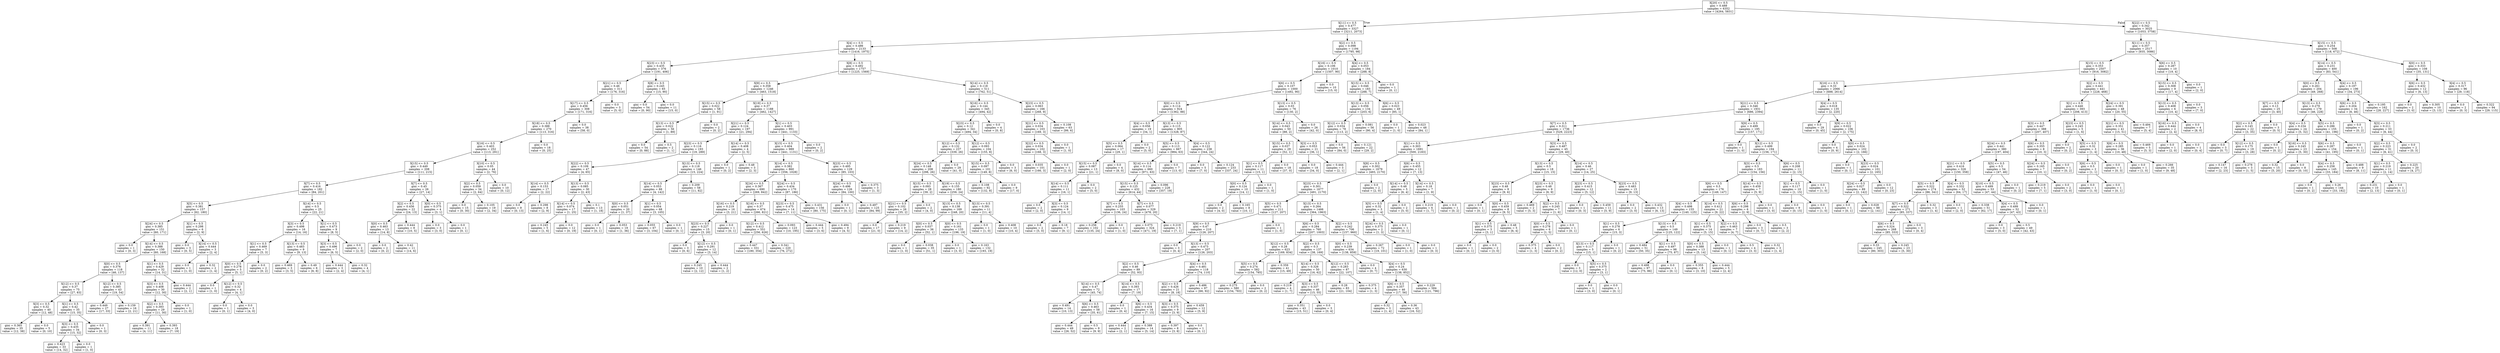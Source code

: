 digraph Tree {
node [shape=box] ;
0 [label="X[20] <= 0.5\ngini = 0.488\nsamples = 6352\nvalue = [4264, 5831]"] ;
1 [label="X[11] <= 0.5\ngini = 0.477\nsamples = 3327\nvalue = [3211, 2073]"] ;
0 -> 1 [labeldistance=2.5, labelangle=45, headlabel="True"] ;
2 [label="X[4] <= 0.5\ngini = 0.486\nsamples = 2133\nvalue = [1416, 1975]"] ;
1 -> 2 ;
3 [label="X[23] <= 0.5\ngini = 0.435\nsamples = 376\nvalue = [191, 406]"] ;
2 -> 3 ;
4 [label="X[21] <= 0.5\ngini = 0.46\nsamples = 311\nvalue = [176, 316]"] ;
3 -> 4 ;
5 [label="X[17] <= 0.5\ngini = 0.456\nsamples = 308\nvalue = [171, 316]"] ;
4 -> 5 ;
6 [label="X[18] <= 0.5\ngini = 0.388\nsamples = 270\nvalue = [113, 316]"] ;
5 -> 6 ;
7 [label="X[16] <= 0.5\ngini = 0.403\nsamples = 252\nvalue = [113, 291]"] ;
6 -> 7 ;
8 [label="X[15] <= 0.5\ngini = 0.449\nsamples = 208\nvalue = [111, 215]"] ;
7 -> 8 ;
9 [label="X[7] <= 0.5\ngini = 0.416\nsamples = 182\nvalue = [84, 201]"] ;
8 -> 9 ;
10 [label="X[5] <= 0.5\ngini = 0.381\nsamples = 157\nvalue = [62, 180]"] ;
9 -> 10 ;
11 [label="X[24] <= 0.5\ngini = 0.385\nsamples = 151\nvalue = [60, 171]"] ;
10 -> 11 ;
12 [label="gini = 0.0\nsamples = 1\nvalue = [0, 3]"] ;
11 -> 12 ;
13 [label="X[14] <= 0.5\ngini = 0.388\nsamples = 150\nvalue = [60, 168]"] ;
11 -> 13 ;
14 [label="X[0] <= 0.5\ngini = 0.376\nsamples = 118\nvalue = [46, 137]"] ;
13 -> 14 ;
15 [label="X[12] <= 0.5\ngini = 0.37\nsamples = 75\nvalue = [27, 83]"] ;
14 -> 15 ;
16 [label="X[3] <= 0.5\ngini = 0.32\nsamples = 40\nvalue = [12, 48]"] ;
15 -> 16 ;
17 [label="gini = 0.365\nsamples = 35\nvalue = [12, 38]"] ;
16 -> 17 ;
18 [label="gini = 0.0\nsamples = 5\nvalue = [0, 10]"] ;
16 -> 18 ;
19 [label="X[1] <= 0.5\ngini = 0.42\nsamples = 35\nvalue = [15, 35]"] ;
15 -> 19 ;
20 [label="X[3] <= 0.5\ngini = 0.435\nsamples = 34\nvalue = [15, 32]"] ;
19 -> 20 ;
21 [label="gini = 0.423\nsamples = 33\nvalue = [14, 32]"] ;
20 -> 21 ;
22 [label="gini = 0.0\nsamples = 1\nvalue = [1, 0]"] ;
20 -> 22 ;
23 [label="gini = 0.0\nsamples = 1\nvalue = [0, 3]"] ;
19 -> 23 ;
24 [label="X[12] <= 0.5\ngini = 0.385\nsamples = 43\nvalue = [19, 54]"] ;
14 -> 24 ;
25 [label="gini = 0.449\nsamples = 27\nvalue = [17, 33]"] ;
24 -> 25 ;
26 [label="gini = 0.159\nsamples = 16\nvalue = [2, 21]"] ;
24 -> 26 ;
27 [label="X[1] <= 0.5\ngini = 0.429\nsamples = 32\nvalue = [14, 31]"] ;
13 -> 27 ;
28 [label="X[3] <= 0.5\ngini = 0.408\nsamples = 30\nvalue = [12, 30]"] ;
27 -> 28 ;
29 [label="X[2] <= 0.5\ngini = 0.393\nsamples = 29\nvalue = [11, 30]"] ;
28 -> 29 ;
30 [label="gini = 0.391\nsamples = 11\nvalue = [4, 11]"] ;
29 -> 30 ;
31 [label="gini = 0.393\nsamples = 18\nvalue = [7, 19]"] ;
29 -> 31 ;
32 [label="gini = 0.0\nsamples = 1\nvalue = [1, 0]"] ;
28 -> 32 ;
33 [label="gini = 0.444\nsamples = 2\nvalue = [2, 1]"] ;
27 -> 33 ;
34 [label="X[1] <= 0.5\ngini = 0.298\nsamples = 6\nvalue = [2, 9]"] ;
10 -> 34 ;
35 [label="gini = 0.0\nsamples = 3\nvalue = [0, 5]"] ;
34 -> 35 ;
36 [label="X[14] <= 0.5\ngini = 0.444\nsamples = 3\nvalue = [2, 4]"] ;
34 -> 36 ;
37 [label="gini = 0.0\nsamples = 1\nvalue = [1, 0]"] ;
36 -> 37 ;
38 [label="gini = 0.32\nsamples = 2\nvalue = [1, 4]"] ;
36 -> 38 ;
39 [label="X[14] <= 0.5\ngini = 0.5\nsamples = 25\nvalue = [22, 21]"] ;
9 -> 39 ;
40 [label="X[3] <= 0.5\ngini = 0.498\nsamples = 16\nvalue = [14, 16]"] ;
39 -> 40 ;
41 [label="X[1] <= 0.5\ngini = 0.469\nsamples = 7\nvalue = [5, 3]"] ;
40 -> 41 ;
42 [label="X[0] <= 0.5\ngini = 0.278\nsamples = 5\nvalue = [5, 1]"] ;
41 -> 42 ;
43 [label="gini = 0.0\nsamples = 1\nvalue = [1, 0]"] ;
42 -> 43 ;
44 [label="X[12] <= 0.5\ngini = 0.32\nsamples = 4\nvalue = [4, 1]"] ;
42 -> 44 ;
45 [label="gini = 0.0\nsamples = 1\nvalue = [0, 1]"] ;
44 -> 45 ;
46 [label="gini = 0.0\nsamples = 3\nvalue = [4, 0]"] ;
44 -> 46 ;
47 [label="gini = 0.0\nsamples = 2\nvalue = [0, 2]"] ;
41 -> 47 ;
48 [label="X[13] <= 0.5\ngini = 0.483\nsamples = 9\nvalue = [9, 13]"] ;
40 -> 48 ;
49 [label="gini = 0.469\nsamples = 3\nvalue = [3, 5]"] ;
48 -> 49 ;
50 [label="gini = 0.49\nsamples = 6\nvalue = [6, 8]"] ;
48 -> 50 ;
51 [label="X[1] <= 0.5\ngini = 0.473\nsamples = 9\nvalue = [8, 5]"] ;
39 -> 51 ;
52 [label="X[3] <= 0.5\ngini = 0.496\nsamples = 7\nvalue = [6, 5]"] ;
51 -> 52 ;
53 [label="gini = 0.444\nsamples = 3\nvalue = [2, 4]"] ;
52 -> 53 ;
54 [label="gini = 0.32\nsamples = 4\nvalue = [4, 1]"] ;
52 -> 54 ;
55 [label="gini = 0.0\nsamples = 2\nvalue = [2, 0]"] ;
51 -> 55 ;
56 [label="X[7] <= 0.5\ngini = 0.45\nsamples = 26\nvalue = [27, 14]"] ;
8 -> 56 ;
57 [label="X[2] <= 0.5\ngini = 0.456\nsamples = 22\nvalue = [24, 13]"] ;
56 -> 57 ;
58 [label="X[0] <= 0.5\ngini = 0.463\nsamples = 13\nvalue = [14, 8]"] ;
57 -> 58 ;
59 [label="gini = 0.0\nsamples = 2\nvalue = [0, 2]"] ;
58 -> 59 ;
60 [label="gini = 0.42\nsamples = 11\nvalue = [14, 6]"] ;
58 -> 60 ;
61 [label="gini = 0.444\nsamples = 9\nvalue = [10, 5]"] ;
57 -> 61 ;
62 [label="X[0] <= 0.5\ngini = 0.375\nsamples = 4\nvalue = [3, 1]"] ;
56 -> 62 ;
63 [label="gini = 0.0\nsamples = 3\nvalue = [3, 0]"] ;
62 -> 63 ;
64 [label="gini = 0.0\nsamples = 1\nvalue = [0, 1]"] ;
62 -> 64 ;
65 [label="X[10] <= 0.5\ngini = 0.05\nsamples = 44\nvalue = [2, 76]"] ;
7 -> 65 ;
66 [label="X[2] <= 0.5\ngini = 0.059\nsamples = 34\nvalue = [2, 64]"] ;
65 -> 66 ;
67 [label="gini = 0.0\nsamples = 15\nvalue = [0, 30]"] ;
66 -> 67 ;
68 [label="gini = 0.105\nsamples = 19\nvalue = [2, 34]"] ;
66 -> 68 ;
69 [label="gini = 0.0\nsamples = 10\nvalue = [0, 12]"] ;
65 -> 69 ;
70 [label="gini = 0.0\nsamples = 18\nvalue = [0, 25]"] ;
6 -> 70 ;
71 [label="gini = 0.0\nsamples = 38\nvalue = [58, 0]"] ;
5 -> 71 ;
72 [label="gini = 0.0\nsamples = 3\nvalue = [5, 0]"] ;
4 -> 72 ;
73 [label="X[8] <= 0.5\ngini = 0.245\nsamples = 65\nvalue = [15, 90]"] ;
3 -> 73 ;
74 [label="gini = 0.0\nsamples = 54\nvalue = [0, 90]"] ;
73 -> 74 ;
75 [label="gini = 0.0\nsamples = 11\nvalue = [15, 0]"] ;
73 -> 75 ;
76 [label="X[8] <= 0.5\ngini = 0.492\nsamples = 1757\nvalue = [1225, 1569]"] ;
2 -> 76 ;
77 [label="X[9] <= 0.5\ngini = 0.358\nsamples = 1246\nvalue = [463, 1518]"] ;
76 -> 77 ;
78 [label="X[15] <= 0.5\ngini = 0.022\nsamples = 58\nvalue = [1, 91]"] ;
77 -> 78 ;
79 [label="X[13] <= 0.5\ngini = 0.022\nsamples = 56\nvalue = [1, 89]"] ;
78 -> 79 ;
80 [label="gini = 0.0\nsamples = 54\nvalue = [0, 88]"] ;
79 -> 80 ;
81 [label="gini = 0.5\nsamples = 2\nvalue = [1, 1]"] ;
79 -> 81 ;
82 [label="gini = 0.0\nsamples = 2\nvalue = [0, 2]"] ;
78 -> 82 ;
83 [label="X[19] <= 0.5\ngini = 0.37\nsamples = 1188\nvalue = [462, 1427]"] ;
77 -> 83 ;
84 [label="X[21] <= 0.5\ngini = 0.124\nsamples = 197\nvalue = [21, 294]"] ;
83 -> 84 ;
85 [label="X[23] <= 0.5\ngini = 0.116\nsamples = 193\nvalue = [19, 289]"] ;
84 -> 85 ;
86 [label="X[22] <= 0.5\ngini = 0.109\nsamples = 47\nvalue = [4, 65]"] ;
85 -> 86 ;
87 [label="X[14] <= 0.5\ngini = 0.153\nsamples = 17\nvalue = [2, 22]"] ;
86 -> 87 ;
88 [label="gini = 0.0\nsamples = 9\nvalue = [0, 13]"] ;
87 -> 88 ;
89 [label="gini = 0.298\nsamples = 8\nvalue = [2, 9]"] ;
87 -> 89 ;
90 [label="X[13] <= 0.5\ngini = 0.085\nsamples = 30\nvalue = [2, 43]"] ;
86 -> 90 ;
91 [label="X[14] <= 0.5\ngini = 0.074\nsamples = 17\nvalue = [1, 25]"] ;
90 -> 91 ;
92 [label="gini = 0.245\nsamples = 5\nvalue = [1, 6]"] ;
91 -> 92 ;
93 [label="gini = 0.0\nsamples = 12\nvalue = [0, 19]"] ;
91 -> 93 ;
94 [label="gini = 0.1\nsamples = 13\nvalue = [1, 18]"] ;
90 -> 94 ;
95 [label="X[13] <= 0.5\ngini = 0.118\nsamples = 146\nvalue = [15, 224]"] ;
85 -> 95 ;
96 [label="X[14] <= 0.5\ngini = 0.053\nsamples = 88\nvalue = [4, 142]"] ;
95 -> 96 ;
97 [label="X[0] <= 0.5\ngini = 0.051\nsamples = 20\nvalue = [1, 37]"] ;
96 -> 97 ;
98 [label="gini = 0.0\nsamples = 1\nvalue = [0, 1]"] ;
97 -> 98 ;
99 [label="gini = 0.053\nsamples = 19\nvalue = [1, 36]"] ;
97 -> 99 ;
100 [label="X[1] <= 0.5\ngini = 0.054\nsamples = 68\nvalue = [3, 105]"] ;
96 -> 100 ;
101 [label="gini = 0.055\nsamples = 67\nvalue = [3, 104]"] ;
100 -> 101 ;
102 [label="gini = 0.0\nsamples = 1\nvalue = [0, 1]"] ;
100 -> 102 ;
103 [label="gini = 0.209\nsamples = 58\nvalue = [11, 82]"] ;
95 -> 103 ;
104 [label="X[14] <= 0.5\ngini = 0.408\nsamples = 4\nvalue = [2, 5]"] ;
84 -> 104 ;
105 [label="gini = 0.0\nsamples = 1\nvalue = [0, 2]"] ;
104 -> 105 ;
106 [label="gini = 0.48\nsamples = 3\nvalue = [2, 3]"] ;
104 -> 106 ;
107 [label="X[1] <= 0.5\ngini = 0.403\nsamples = 991\nvalue = [441, 1133]"] ;
83 -> 107 ;
108 [label="X[15] <= 0.5\ngini = 0.404\nsamples = 989\nvalue = [441, 1131]"] ;
107 -> 108 ;
109 [label="X[14] <= 0.5\ngini = 0.382\nsamples = 860\nvalue = [356, 1028]"] ;
108 -> 109 ;
110 [label="X[24] <= 0.5\ngini = 0.367\nsamples = 690\nvalue = [269, 842]"] ;
109 -> 110 ;
111 [label="X[16] <= 0.5\ngini = 0.219\nsamples = 16\nvalue = [3, 21]"] ;
110 -> 111 ;
112 [label="X[23] <= 0.5\ngini = 0.227\nsamples = 15\nvalue = [3, 20]"] ;
111 -> 112 ;
113 [label="gini = 0.0\nsamples = 3\nvalue = [0, 6]"] ;
112 -> 113 ;
114 [label="X[12] <= 0.5\ngini = 0.291\nsamples = 12\nvalue = [3, 14]"] ;
112 -> 114 ;
115 [label="gini = 0.245\nsamples = 10\nvalue = [2, 12]"] ;
114 -> 115 ;
116 [label="gini = 0.444\nsamples = 2\nvalue = [1, 2]"] ;
114 -> 116 ;
117 [label="gini = 0.0\nsamples = 1\nvalue = [0, 1]"] ;
111 -> 117 ;
118 [label="X[16] <= 0.5\ngini = 0.37\nsamples = 674\nvalue = [266, 821]"] ;
110 -> 118 ;
119 [label="X[12] <= 0.5\ngini = 0.412\nsamples = 551\nvalue = [256, 626]"] ;
118 -> 119 ;
120 [label="gini = 0.447\nsamples = 331\nvalue = [180, 354]"] ;
119 -> 120 ;
121 [label="gini = 0.341\nsamples = 220\nvalue = [76, 272]"] ;
119 -> 121 ;
122 [label="gini = 0.093\nsamples = 123\nvalue = [10, 195]"] ;
118 -> 122 ;
123 [label="X[24] <= 0.5\ngini = 0.434\nsamples = 170\nvalue = [87, 186]"] ;
109 -> 123 ;
124 [label="X[23] <= 0.5\ngini = 0.475\nsamples = 14\nvalue = [7, 11]"] ;
123 -> 124 ;
125 [label="gini = 0.444\nsamples = 5\nvalue = [3, 6]"] ;
124 -> 125 ;
126 [label="gini = 0.494\nsamples = 9\nvalue = [4, 5]"] ;
124 -> 126 ;
127 [label="gini = 0.431\nsamples = 156\nvalue = [80, 175]"] ;
123 -> 127 ;
128 [label="X[23] <= 0.5\ngini = 0.495\nsamples = 129\nvalue = [85, 103]"] ;
108 -> 128 ;
129 [label="X[24] <= 0.5\ngini = 0.496\nsamples = 126\nvalue = [84, 100]"] ;
128 -> 129 ;
130 [label="gini = 0.0\nsamples = 1\nvalue = [0, 1]"] ;
129 -> 130 ;
131 [label="gini = 0.497\nsamples = 125\nvalue = [84, 99]"] ;
129 -> 131 ;
132 [label="gini = 0.375\nsamples = 3\nvalue = [1, 3]"] ;
128 -> 132 ;
133 [label="gini = 0.0\nsamples = 2\nvalue = [0, 2]"] ;
107 -> 133 ;
134 [label="X[14] <= 0.5\ngini = 0.118\nsamples = 511\nvalue = [762, 51]"] ;
76 -> 134 ;
135 [label="X[16] <= 0.5\ngini = 0.144\nsamples = 345\nvalue = [494, 42]"] ;
134 -> 135 ;
136 [label="X[23] <= 0.5\ngini = 0.12\nsamples = 341\nvalue = [494, 34]"] ;
135 -> 136 ;
137 [label="X[12] <= 0.5\ngini = 0.132\nsamples = 237\nvalue = [339, 26]"] ;
136 -> 137 ;
138 [label="X[24] <= 0.5\ngini = 0.148\nsamples = 208\nvalue = [298, 26]"] ;
137 -> 138 ;
139 [label="X[15] <= 0.5\ngini = 0.093\nsamples = 28\nvalue = [39, 2]"] ;
138 -> 139 ;
140 [label="X[21] <= 0.5\ngini = 0.102\nsamples = 26\nvalue = [35, 2]"] ;
139 -> 140 ;
141 [label="gini = 0.0\nsamples = 17\nvalue = [21, 0]"] ;
140 -> 141 ;
142 [label="gini = 0.219\nsamples = 9\nvalue = [14, 2]"] ;
140 -> 142 ;
143 [label="gini = 0.0\nsamples = 2\nvalue = [4, 0]"] ;
139 -> 143 ;
144 [label="X[19] <= 0.5\ngini = 0.155\nsamples = 180\nvalue = [259, 24]"] ;
138 -> 144 ;
145 [label="X[13] <= 0.5\ngini = 0.138\nsamples = 169\nvalue = [248, 20]"] ;
144 -> 145 ;
146 [label="X[0] <= 0.5\ngini = 0.037\nsamples = 36\nvalue = [52, 1]"] ;
145 -> 146 ;
147 [label="gini = 0.0\nsamples = 1\nvalue = [1, 0]"] ;
146 -> 147 ;
148 [label="gini = 0.038\nsamples = 35\nvalue = [51, 1]"] ;
146 -> 148 ;
149 [label="X[0] <= 0.5\ngini = 0.161\nsamples = 133\nvalue = [196, 19]"] ;
145 -> 149 ;
150 [label="gini = 0.0\nsamples = 1\nvalue = [3, 0]"] ;
149 -> 150 ;
151 [label="gini = 0.163\nsamples = 132\nvalue = [193, 19]"] ;
149 -> 151 ;
152 [label="X[13] <= 0.5\ngini = 0.391\nsamples = 11\nvalue = [11, 4]"] ;
144 -> 152 ;
153 [label="gini = 0.0\nsamples = 1\nvalue = [1, 0]"] ;
152 -> 153 ;
154 [label="gini = 0.408\nsamples = 10\nvalue = [10, 4]"] ;
152 -> 154 ;
155 [label="gini = 0.0\nsamples = 29\nvalue = [41, 0]"] ;
137 -> 155 ;
156 [label="X[12] <= 0.5\ngini = 0.093\nsamples = 104\nvalue = [155, 8]"] ;
136 -> 156 ;
157 [label="X[15] <= 0.5\ngini = 0.097\nsamples = 101\nvalue = [149, 8]"] ;
156 -> 157 ;
158 [label="gini = 0.108\nsamples = 92\nvalue = [132, 8]"] ;
157 -> 158 ;
159 [label="gini = 0.0\nsamples = 9\nvalue = [17, 0]"] ;
157 -> 159 ;
160 [label="gini = 0.0\nsamples = 3\nvalue = [6, 0]"] ;
156 -> 160 ;
161 [label="gini = 0.0\nsamples = 4\nvalue = [0, 8]"] ;
135 -> 161 ;
162 [label="X[23] <= 0.5\ngini = 0.063\nsamples = 166\nvalue = [268, 9]"] ;
134 -> 162 ;
163 [label="X[21] <= 0.5\ngini = 0.034\nsamples = 103\nvalue = [169, 3]"] ;
162 -> 163 ;
164 [label="X[22] <= 0.5\ngini = 0.034\nsamples = 102\nvalue = [168, 3]"] ;
163 -> 164 ;
165 [label="gini = 0.035\nsamples = 101\nvalue = [166, 3]"] ;
164 -> 165 ;
166 [label="gini = 0.0\nsamples = 1\nvalue = [2, 0]"] ;
164 -> 166 ;
167 [label="gini = 0.0\nsamples = 1\nvalue = [1, 0]"] ;
163 -> 167 ;
168 [label="gini = 0.108\nsamples = 63\nvalue = [99, 6]"] ;
162 -> 168 ;
169 [label="X[2] <= 0.5\ngini = 0.098\nsamples = 1194\nvalue = [1795, 98]"] ;
1 -> 169 ;
170 [label="X[16] <= 0.5\ngini = 0.106\nsamples = 1010\nvalue = [1507, 90]"] ;
169 -> 170 ;
171 [label="X[6] <= 0.5\ngini = 0.107\nsamples = 1000\nvalue = [1492, 90]"] ;
170 -> 171 ;
172 [label="X[0] <= 0.5\ngini = 0.114\nsamples = 924\nvalue = [1362, 88]"] ;
171 -> 172 ;
173 [label="X[4] <= 0.5\ngini = 0.056\nsamples = 19\nvalue = [34, 1]"] ;
172 -> 173 ;
174 [label="X[5] <= 0.5\ngini = 0.064\nsamples = 17\nvalue = [29, 1]"] ;
173 -> 174 ;
175 [label="X[15] <= 0.5\ngini = 0.087\nsamples = 13\nvalue = [21, 1]"] ;
174 -> 175 ;
176 [label="X[14] <= 0.5\ngini = 0.111\nsamples = 11\nvalue = [16, 1]"] ;
175 -> 176 ;
177 [label="gini = 0.0\nsamples = 2\nvalue = [2, 0]"] ;
176 -> 177 ;
178 [label="X[3] <= 0.5\ngini = 0.124\nsamples = 9\nvalue = [14, 1]"] ;
176 -> 178 ;
179 [label="gini = 0.0\nsamples = 2\nvalue = [5, 0]"] ;
178 -> 179 ;
180 [label="gini = 0.18\nsamples = 7\nvalue = [9, 1]"] ;
178 -> 180 ;
181 [label="gini = 0.0\nsamples = 2\nvalue = [5, 0]"] ;
175 -> 181 ;
182 [label="gini = 0.0\nsamples = 4\nvalue = [8, 0]"] ;
174 -> 182 ;
183 [label="gini = 0.0\nsamples = 2\nvalue = [5, 0]"] ;
173 -> 183 ;
184 [label="X[13] <= 0.5\ngini = 0.115\nsamples = 905\nvalue = [1328, 87]"] ;
172 -> 184 ;
185 [label="X[5] <= 0.5\ngini = 0.113\nsamples = 667\nvalue = [984, 63]"] ;
184 -> 185 ;
186 [label="X[14] <= 0.5\ngini = 0.114\nsamples = 660\nvalue = [971, 63]"] ;
185 -> 186 ;
187 [label="X[15] <= 0.5\ngini = 0.125\nsamples = 432\nvalue = [614, 44]"] ;
186 -> 187 ;
188 [label="X[7] <= 0.5\ngini = 0.255\nsamples = 103\nvalue = [136, 24]"] ;
187 -> 188 ;
189 [label="gini = 0.256\nsamples = 102\nvalue = [135, 24]"] ;
188 -> 189 ;
190 [label="gini = 0.0\nsamples = 1\nvalue = [1, 0]"] ;
188 -> 190 ;
191 [label="X[7] <= 0.5\ngini = 0.077\nsamples = 329\nvalue = [478, 20]"] ;
187 -> 191 ;
192 [label="gini = 0.075\nsamples = 324\nvalue = [471, 19]"] ;
191 -> 192 ;
193 [label="gini = 0.219\nsamples = 5\nvalue = [7, 1]"] ;
191 -> 193 ;
194 [label="gini = 0.096\nsamples = 228\nvalue = [357, 19]"] ;
186 -> 194 ;
195 [label="gini = 0.0\nsamples = 7\nvalue = [13, 0]"] ;
185 -> 195 ;
196 [label="X[4] <= 0.5\ngini = 0.122\nsamples = 238\nvalue = [344, 24]"] ;
184 -> 196 ;
197 [label="gini = 0.0\nsamples = 5\nvalue = [7, 0]"] ;
196 -> 197 ;
198 [label="gini = 0.124\nsamples = 233\nvalue = [337, 24]"] ;
196 -> 198 ;
199 [label="X[13] <= 0.5\ngini = 0.03\nsamples = 76\nvalue = [130, 2]"] ;
171 -> 199 ;
200 [label="X[14] <= 0.5\ngini = 0.043\nsamples = 50\nvalue = [88, 2]"] ;
199 -> 200 ;
201 [label="X[15] <= 0.5\ngini = 0.037\nsamples = 29\nvalue = [52, 1]"] ;
200 -> 201 ;
202 [label="X[1] <= 0.5\ngini = 0.117\nsamples = 11\nvalue = [15, 1]"] ;
201 -> 202 ;
203 [label="X[0] <= 0.5\ngini = 0.124\nsamples = 10\nvalue = [14, 1]"] ;
202 -> 203 ;
204 [label="gini = 0.0\nsamples = 2\nvalue = [4, 0]"] ;
203 -> 204 ;
205 [label="gini = 0.165\nsamples = 8\nvalue = [10, 1]"] ;
203 -> 205 ;
206 [label="gini = 0.0\nsamples = 1\nvalue = [1, 0]"] ;
202 -> 206 ;
207 [label="gini = 0.0\nsamples = 18\nvalue = [37, 0]"] ;
201 -> 207 ;
208 [label="X[3] <= 0.5\ngini = 0.053\nsamples = 21\nvalue = [36, 1]"] ;
200 -> 208 ;
209 [label="gini = 0.0\nsamples = 18\nvalue = [34, 0]"] ;
208 -> 209 ;
210 [label="gini = 0.444\nsamples = 3\nvalue = [2, 1]"] ;
208 -> 210 ;
211 [label="gini = 0.0\nsamples = 26\nvalue = [42, 0]"] ;
199 -> 211 ;
212 [label="gini = 0.0\nsamples = 10\nvalue = [15, 0]"] ;
170 -> 212 ;
213 [label="X[4] <= 0.5\ngini = 0.053\nsamples = 184\nvalue = [288, 8]"] ;
169 -> 213 ;
214 [label="X[15] <= 0.5\ngini = 0.046\nsamples = 183\nvalue = [288, 7]"] ;
213 -> 214 ;
215 [label="X[13] <= 0.5\ngini = 0.056\nsamples = 134\nvalue = [203, 6]"] ;
214 -> 215 ;
216 [label="X[12] <= 0.5\ngini = 0.034\nsamples = 78\nvalue = [113, 2]"] ;
215 -> 216 ;
217 [label="gini = 0.0\nsamples = 56\nvalue = [84, 0]"] ;
216 -> 217 ;
218 [label="gini = 0.121\nsamples = 22\nvalue = [29, 2]"] ;
216 -> 218 ;
219 [label="gini = 0.081\nsamples = 56\nvalue = [90, 4]"] ;
215 -> 219 ;
220 [label="X[6] <= 0.5\ngini = 0.023\nsamples = 49\nvalue = [85, 1]"] ;
214 -> 220 ;
221 [label="gini = 0.0\nsamples = 1\nvalue = [1, 0]"] ;
220 -> 221 ;
222 [label="gini = 0.023\nsamples = 48\nvalue = [84, 1]"] ;
220 -> 222 ;
223 [label="gini = 0.0\nsamples = 1\nvalue = [0, 1]"] ;
213 -> 223 ;
224 [label="X[22] <= 0.5\ngini = 0.342\nsamples = 3025\nvalue = [1053, 3758]"] ;
0 -> 224 [labeldistance=2.5, labelangle=-45, headlabel="False"] ;
225 [label="X[11] <= 0.5\ngini = 0.357\nsamples = 2517\nvalue = [935, 3086]"] ;
224 -> 225 ;
226 [label="X[15] <= 0.5\ngini = 0.353\nsamples = 2507\nvalue = [916, 3082]"] ;
225 -> 226 ;
227 [label="X[16] <= 0.5\ngini = 0.33\nsamples = 2066\nvalue = [688, 2614]"] ;
226 -> 227 ;
228 [label="X[21] <= 0.5\ngini = 0.346\nsamples = 1931\nvalue = [686, 2394]"] ;
227 -> 228 ;
229 [label="X[7] <= 0.5\ngini = 0.311\nsamples = 1736\nvalue = [529, 2223]"] ;
228 -> 229 ;
230 [label="X[1] <= 0.5\ngini = 0.303\nsamples = 1691\nvalue = [500, 2183]"] ;
229 -> 230 ;
231 [label="X[8] <= 0.5\ngini = 0.302\nsamples = 1679\nvalue = [493, 2170]"] ;
230 -> 231 ;
232 [label="X[23] <= 0.5\ngini = 0.301\nsamples = 1677\nvalue = [491, 2170]"] ;
231 -> 232 ;
233 [label="X[5] <= 0.5\ngini = 0.471\nsamples = 211\nvalue = [127, 207]"] ;
232 -> 233 ;
234 [label="X[9] <= 0.5\ngini = 0.47\nsamples = 210\nvalue = [126, 207]"] ;
233 -> 234 ;
235 [label="gini = 0.0\nsamples = 3\nvalue = [0, 4]"] ;
234 -> 235 ;
236 [label="X[13] <= 0.5\ngini = 0.473\nsamples = 207\nvalue = [126, 203]"] ;
234 -> 236 ;
237 [label="X[2] <= 0.5\ngini = 0.46\nsamples = 89\nvalue = [52, 93]"] ;
236 -> 237 ;
238 [label="X[14] <= 0.5\ngini = 0.47\nsamples = 72\nvalue = [45, 74]"] ;
237 -> 238 ;
239 [label="gini = 0.491\nsamples = 14\nvalue = [10, 13]"] ;
238 -> 239 ;
240 [label="X[6] <= 0.5\ngini = 0.463\nsamples = 58\nvalue = [35, 61]"] ;
238 -> 240 ;
241 [label="gini = 0.444\nsamples = 49\nvalue = [26, 52]"] ;
240 -> 241 ;
242 [label="gini = 0.5\nsamples = 9\nvalue = [9, 9]"] ;
240 -> 242 ;
243 [label="X[14] <= 0.5\ngini = 0.393\nsamples = 17\nvalue = [7, 19]"] ;
237 -> 243 ;
244 [label="gini = 0.0\nsamples = 1\nvalue = [0, 4]"] ;
243 -> 244 ;
245 [label="X[6] <= 0.5\ngini = 0.434\nsamples = 16\nvalue = [7, 15]"] ;
243 -> 245 ;
246 [label="gini = 0.444\nsamples = 2\nvalue = [2, 1]"] ;
245 -> 246 ;
247 [label="gini = 0.388\nsamples = 14\nvalue = [5, 14]"] ;
245 -> 247 ;
248 [label="X[4] <= 0.5\ngini = 0.481\nsamples = 118\nvalue = [74, 110]"] ;
236 -> 248 ;
249 [label="X[2] <= 0.5\ngini = 0.426\nsamples = 21\nvalue = [8, 18]"] ;
248 -> 249 ;
250 [label="X[3] <= 0.5\ngini = 0.375\nsamples = 9\nvalue = [3, 9]"] ;
249 -> 250 ;
251 [label="gini = 0.397\nsamples = 8\nvalue = [3, 8]"] ;
250 -> 251 ;
252 [label="gini = 0.0\nsamples = 1\nvalue = [0, 1]"] ;
250 -> 252 ;
253 [label="gini = 0.459\nsamples = 12\nvalue = [5, 9]"] ;
249 -> 253 ;
254 [label="gini = 0.486\nsamples = 97\nvalue = [66, 92]"] ;
248 -> 254 ;
255 [label="gini = 0.0\nsamples = 1\nvalue = [1, 0]"] ;
233 -> 255 ;
256 [label="X[13] <= 0.5\ngini = 0.264\nsamples = 1466\nvalue = [364, 1963]"] ;
232 -> 256 ;
257 [label="X[6] <= 0.5\ngini = 0.284\nsamples = 760\nvalue = [207, 1003]"] ;
256 -> 257 ;
258 [label="X[12] <= 0.5\ngini = 0.28\nsamples = 623\nvalue = [169, 834]"] ;
257 -> 258 ;
259 [label="X[5] <= 0.5\ngini = 0.274\nsamples = 582\nvalue = [154, 785]"] ;
258 -> 259 ;
260 [label="gini = 0.275\nsamples = 580\nvalue = [154, 783]"] ;
259 -> 260 ;
261 [label="gini = 0.0\nsamples = 2\nvalue = [0, 2]"] ;
259 -> 261 ;
262 [label="gini = 0.359\nsamples = 41\nvalue = [15, 49]"] ;
258 -> 262 ;
263 [label="X[2] <= 0.5\ngini = 0.3\nsamples = 137\nvalue = [38, 169]"] ;
257 -> 263 ;
264 [label="X[14] <= 0.5\ngini = 0.326\nsamples = 50\nvalue = [16, 62]"] ;
263 -> 264 ;
265 [label="gini = 0.219\nsamples = 4\nvalue = [1, 7]"] ;
264 -> 265 ;
266 [label="X[3] <= 0.5\ngini = 0.337\nsamples = 46\nvalue = [15, 55]"] ;
264 -> 266 ;
267 [label="gini = 0.351\nsamples = 43\nvalue = [15, 51]"] ;
266 -> 267 ;
268 [label="gini = 0.0\nsamples = 3\nvalue = [0, 4]"] ;
266 -> 268 ;
269 [label="X[12] <= 0.5\ngini = 0.283\nsamples = 87\nvalue = [22, 107]"] ;
263 -> 269 ;
270 [label="gini = 0.28\nsamples = 83\nvalue = [21, 104]"] ;
269 -> 270 ;
271 [label="gini = 0.375\nsamples = 4\nvalue = [1, 3]"] ;
269 -> 271 ;
272 [label="X[2] <= 0.5\ngini = 0.242\nsamples = 706\nvalue = [157, 960]"] ;
256 -> 272 ;
273 [label="X[0] <= 0.5\ngini = 0.239\nsamples = 634\nvalue = [138, 859]"] ;
272 -> 273 ;
274 [label="gini = 0.0\nsamples = 4\nvalue = [0, 7]"] ;
273 -> 274 ;
275 [label="X[4] <= 0.5\ngini = 0.24\nsamples = 630\nvalue = [138, 852]"] ;
273 -> 275 ;
276 [label="X[6] <= 0.5\ngini = 0.357\nsamples = 46\nvalue = [17, 56]"] ;
275 -> 276 ;
277 [label="gini = 0.32\nsamples = 3\nvalue = [1, 4]"] ;
276 -> 277 ;
278 [label="gini = 0.36\nsamples = 43\nvalue = [16, 52]"] ;
276 -> 278 ;
279 [label="gini = 0.229\nsamples = 584\nvalue = [121, 796]"] ;
275 -> 279 ;
280 [label="gini = 0.267\nsamples = 72\nvalue = [19, 101]"] ;
272 -> 280 ;
281 [label="gini = 0.0\nsamples = 2\nvalue = [2, 0]"] ;
231 -> 281 ;
282 [label="X[6] <= 0.5\ngini = 0.455\nsamples = 12\nvalue = [7, 13]"] ;
230 -> 282 ;
283 [label="X[14] <= 0.5\ngini = 0.48\nsamples = 5\nvalue = [6, 4]"] ;
282 -> 283 ;
284 [label="X[5] <= 0.5\ngini = 0.32\nsamples = 3\nvalue = [1, 4]"] ;
283 -> 284 ;
285 [label="X[24] <= 0.5\ngini = 0.375\nsamples = 2\nvalue = [1, 3]"] ;
284 -> 285 ;
286 [label="gini = 0.0\nsamples = 1\nvalue = [1, 0]"] ;
285 -> 286 ;
287 [label="gini = 0.0\nsamples = 1\nvalue = [0, 3]"] ;
285 -> 287 ;
288 [label="gini = 0.0\nsamples = 1\nvalue = [0, 1]"] ;
284 -> 288 ;
289 [label="gini = 0.0\nsamples = 2\nvalue = [5, 0]"] ;
283 -> 289 ;
290 [label="X[14] <= 0.5\ngini = 0.18\nsamples = 7\nvalue = [1, 9]"] ;
282 -> 290 ;
291 [label="gini = 0.219\nsamples = 6\nvalue = [1, 7]"] ;
290 -> 291 ;
292 [label="gini = 0.0\nsamples = 1\nvalue = [0, 2]"] ;
290 -> 292 ;
293 [label="X[3] <= 0.5\ngini = 0.487\nsamples = 45\nvalue = [29, 40]"] ;
229 -> 293 ;
294 [label="X[13] <= 0.5\ngini = 0.5\nsamples = 18\nvalue = [15, 15]"] ;
293 -> 294 ;
295 [label="X[23] <= 0.5\ngini = 0.48\nsamples = 9\nvalue = [9, 6]"] ;
294 -> 295 ;
296 [label="gini = 0.0\nsamples = 1\nvalue = [0, 1]"] ;
295 -> 296 ;
297 [label="X[0] <= 0.5\ngini = 0.459\nsamples = 8\nvalue = [9, 5]"] ;
295 -> 297 ;
298 [label="X[1] <= 0.5\ngini = 0.375\nsamples = 3\nvalue = [3, 1]"] ;
297 -> 298 ;
299 [label="gini = 0.0\nsamples = 1\nvalue = [0, 1]"] ;
298 -> 299 ;
300 [label="gini = 0.0\nsamples = 2\nvalue = [3, 0]"] ;
298 -> 300 ;
301 [label="gini = 0.48\nsamples = 5\nvalue = [6, 4]"] ;
297 -> 301 ;
302 [label="X[23] <= 0.5\ngini = 0.48\nsamples = 9\nvalue = [6, 9]"] ;
294 -> 302 ;
303 [label="gini = 0.469\nsamples = 2\nvalue = [5, 3]"] ;
302 -> 303 ;
304 [label="X[2] <= 0.5\ngini = 0.245\nsamples = 7\nvalue = [1, 6]"] ;
302 -> 304 ;
305 [label="X[0] <= 0.5\ngini = 0.278\nsamples = 6\nvalue = [1, 5]"] ;
304 -> 305 ;
306 [label="gini = 0.375\nsamples = 4\nvalue = [1, 3]"] ;
305 -> 306 ;
307 [label="gini = 0.0\nsamples = 2\nvalue = [0, 2]"] ;
305 -> 307 ;
308 [label="gini = 0.0\nsamples = 1\nvalue = [0, 1]"] ;
304 -> 308 ;
309 [label="X[14] <= 0.5\ngini = 0.46\nsamples = 27\nvalue = [14, 25]"] ;
293 -> 309 ;
310 [label="X[23] <= 0.5\ngini = 0.415\nsamples = 12\nvalue = [5, 12]"] ;
309 -> 310 ;
311 [label="gini = 0.0\nsamples = 1\nvalue = [0, 3]"] ;
310 -> 311 ;
312 [label="gini = 0.459\nsamples = 11\nvalue = [5, 9]"] ;
310 -> 312 ;
313 [label="X[23] <= 0.5\ngini = 0.483\nsamples = 15\nvalue = [9, 13]"] ;
309 -> 313 ;
314 [label="gini = 0.0\nsamples = 2\nvalue = [3, 0]"] ;
313 -> 314 ;
315 [label="gini = 0.432\nsamples = 13\nvalue = [6, 13]"] ;
313 -> 315 ;
316 [label="X[9] <= 0.5\ngini = 0.499\nsamples = 195\nvalue = [157, 171]"] ;
228 -> 316 ;
317 [label="gini = 0.0\nsamples = 1\nvalue = [1, 0]"] ;
316 -> 317 ;
318 [label="X[12] <= 0.5\ngini = 0.499\nsamples = 194\nvalue = [156, 171]"] ;
316 -> 318 ;
319 [label="X[3] <= 0.5\ngini = 0.5\nsamples = 183\nvalue = [154, 156]"] ;
318 -> 319 ;
320 [label="X[6] <= 0.5\ngini = 0.5\nsamples = 176\nvalue = [149, 147]"] ;
319 -> 320 ;
321 [label="X[4] <= 0.5\ngini = 0.498\nsamples = 155\nvalue = [140, 125]"] ;
320 -> 321 ;
322 [label="X[1] <= 0.5\ngini = 0.278\nsamples = 6\nvalue = [15, 3]"] ;
321 -> 322 ;
323 [label="X[13] <= 0.5\ngini = 0.117\nsamples = 5\nvalue = [15, 1]"] ;
322 -> 323 ;
324 [label="gini = 0.0\nsamples = 3\nvalue = [12, 0]"] ;
323 -> 324 ;
325 [label="X[5] <= 0.5\ngini = 0.375\nsamples = 2\nvalue = [3, 1]"] ;
323 -> 325 ;
326 [label="gini = 0.0\nsamples = 1\nvalue = [3, 0]"] ;
325 -> 326 ;
327 [label="gini = 0.0\nsamples = 1\nvalue = [0, 1]"] ;
325 -> 327 ;
328 [label="gini = 0.0\nsamples = 1\nvalue = [0, 2]"] ;
322 -> 328 ;
329 [label="X[13] <= 0.5\ngini = 0.5\nsamples = 149\nvalue = [125, 122]"] ;
321 -> 329 ;
330 [label="gini = 0.484\nsamples = 51\nvalue = [50, 35]"] ;
329 -> 330 ;
331 [label="X[1] <= 0.5\ngini = 0.497\nsamples = 98\nvalue = [75, 87]"] ;
329 -> 331 ;
332 [label="gini = 0.498\nsamples = 97\nvalue = [75, 86]"] ;
331 -> 332 ;
333 [label="gini = 0.0\nsamples = 1\nvalue = [0, 1]"] ;
331 -> 333 ;
334 [label="X[14] <= 0.5\ngini = 0.412\nsamples = 21\nvalue = [9, 22]"] ;
320 -> 334 ;
335 [label="X[1] <= 0.5\ngini = 0.375\nsamples = 14\nvalue = [5, 15]"] ;
334 -> 335 ;
336 [label="X[0] <= 0.5\ngini = 0.388\nsamples = 13\nvalue = [5, 14]"] ;
335 -> 336 ;
337 [label="gini = 0.355\nsamples = 8\nvalue = [3, 10]"] ;
336 -> 337 ;
338 [label="gini = 0.444\nsamples = 5\nvalue = [2, 4]"] ;
336 -> 338 ;
339 [label="gini = 0.0\nsamples = 1\nvalue = [0, 1]"] ;
335 -> 339 ;
340 [label="X[2] <= 0.5\ngini = 0.463\nsamples = 7\nvalue = [4, 7]"] ;
334 -> 340 ;
341 [label="gini = 0.5\nsamples = 4\nvalue = [3, 3]"] ;
340 -> 341 ;
342 [label="gini = 0.32\nsamples = 3\nvalue = [1, 4]"] ;
340 -> 342 ;
343 [label="X[14] <= 0.5\ngini = 0.459\nsamples = 7\nvalue = [5, 9]"] ;
319 -> 343 ;
344 [label="X[6] <= 0.5\ngini = 0.298\nsamples = 6\nvalue = [2, 9]"] ;
343 -> 344 ;
345 [label="gini = 0.0\nsamples = 3\nvalue = [0, 7]"] ;
344 -> 345 ;
346 [label="gini = 0.5\nsamples = 3\nvalue = [2, 2]"] ;
344 -> 346 ;
347 [label="gini = 0.0\nsamples = 1\nvalue = [3, 0]"] ;
343 -> 347 ;
348 [label="X[6] <= 0.5\ngini = 0.208\nsamples = 11\nvalue = [2, 15]"] ;
318 -> 348 ;
349 [label="X[1] <= 0.5\ngini = 0.117\nsamples = 10\nvalue = [1, 15]"] ;
348 -> 349 ;
350 [label="gini = 0.0\nsamples = 9\nvalue = [0, 15]"] ;
349 -> 350 ;
351 [label="gini = 0.0\nsamples = 1\nvalue = [1, 0]"] ;
349 -> 351 ;
352 [label="gini = 0.0\nsamples = 1\nvalue = [1, 0]"] ;
348 -> 352 ;
353 [label="X[4] <= 0.5\ngini = 0.018\nsamples = 135\nvalue = [2, 220]"] ;
227 -> 353 ;
354 [label="gini = 0.0\nsamples = 29\nvalue = [0, 45]"] ;
353 -> 354 ;
355 [label="X[9] <= 0.5\ngini = 0.022\nsamples = 106\nvalue = [2, 175]"] ;
353 -> 355 ;
356 [label="gini = 0.0\nsamples = 4\nvalue = [0, 9]"] ;
355 -> 356 ;
357 [label="X[0] <= 0.5\ngini = 0.024\nsamples = 102\nvalue = [2, 166]"] ;
355 -> 357 ;
358 [label="gini = 0.0\nsamples = 1\nvalue = [0, 1]"] ;
357 -> 358 ;
359 [label="X[23] <= 0.5\ngini = 0.024\nsamples = 101\nvalue = [2, 165]"] ;
357 -> 359 ;
360 [label="X[24] <= 0.5\ngini = 0.027\nsamples = 89\nvalue = [2, 142]"] ;
359 -> 360 ;
361 [label="gini = 0.0\nsamples = 1\nvalue = [0, 1]"] ;
360 -> 361 ;
362 [label="gini = 0.028\nsamples = 88\nvalue = [2, 141]"] ;
360 -> 362 ;
363 [label="gini = 0.0\nsamples = 12\nvalue = [0, 23]"] ;
359 -> 363 ;
364 [label="X[2] <= 0.5\ngini = 0.441\nsamples = 441\nvalue = [228, 468]"] ;
226 -> 364 ;
365 [label="X[1] <= 0.5\ngini = 0.446\nsamples = 393\nvalue = [208, 413]"] ;
364 -> 365 ;
366 [label="X[3] <= 0.5\ngini = 0.447\nsamples = 388\nvalue = [207, 407]"] ;
365 -> 366 ;
367 [label="X[24] <= 0.5\ngini = 0.441\nsamples = 380\nvalue = [197, 404]"] ;
366 -> 367 ;
368 [label="X[21] <= 0.5\ngini = 0.416\nsamples = 326\nvalue = [150, 358]"] ;
367 -> 368 ;
369 [label="X[5] <= 0.5\ngini = 0.322\nsamples = 274\nvalue = [86, 341]"] ;
368 -> 369 ;
370 [label="X[7] <= 0.5\ngini = 0.322\nsamples = 271\nvalue = [85, 337]"] ;
369 -> 370 ;
371 [label="X[6] <= 0.5\ngini = 0.324\nsamples = 268\nvalue = [85, 333]"] ;
370 -> 371 ;
372 [label="gini = 0.33\nsamples = 245\nvalue = [80, 303]"] ;
371 -> 372 ;
373 [label="gini = 0.245\nsamples = 23\nvalue = [5, 30]"] ;
371 -> 373 ;
374 [label="gini = 0.0\nsamples = 3\nvalue = [0, 4]"] ;
370 -> 374 ;
375 [label="gini = 0.32\nsamples = 3\nvalue = [1, 4]"] ;
369 -> 375 ;
376 [label="X[4] <= 0.5\ngini = 0.332\nsamples = 52\nvalue = [64, 17]"] ;
368 -> 376 ;
377 [label="gini = 0.0\nsamples = 1\nvalue = [2, 0]"] ;
376 -> 377 ;
378 [label="gini = 0.338\nsamples = 51\nvalue = [62, 17]"] ;
376 -> 378 ;
379 [label="X[5] <= 0.5\ngini = 0.5\nsamples = 54\nvalue = [47, 46]"] ;
367 -> 379 ;
380 [label="X[10] <= 0.5\ngini = 0.499\nsamples = 53\nvalue = [47, 44]"] ;
379 -> 380 ;
381 [label="X[4] <= 0.5\ngini = 0.499\nsamples = 52\nvalue = [47, 43]"] ;
380 -> 381 ;
382 [label="gini = 0.0\nsamples = 3\nvalue = [5, 0]"] ;
381 -> 382 ;
383 [label="gini = 0.5\nsamples = 49\nvalue = [42, 43]"] ;
381 -> 383 ;
384 [label="gini = 0.0\nsamples = 1\nvalue = [0, 1]"] ;
380 -> 384 ;
385 [label="gini = 0.0\nsamples = 1\nvalue = [0, 2]"] ;
379 -> 385 ;
386 [label="X[6] <= 0.5\ngini = 0.355\nsamples = 8\nvalue = [10, 3]"] ;
366 -> 386 ;
387 [label="X[24] <= 0.5\ngini = 0.165\nsamples = 7\nvalue = [10, 1]"] ;
386 -> 387 ;
388 [label="gini = 0.219\nsamples = 5\nvalue = [7, 1]"] ;
387 -> 388 ;
389 [label="gini = 0.0\nsamples = 2\nvalue = [3, 0]"] ;
387 -> 389 ;
390 [label="gini = 0.0\nsamples = 1\nvalue = [0, 2]"] ;
386 -> 390 ;
391 [label="X[23] <= 0.5\ngini = 0.245\nsamples = 5\nvalue = [1, 6]"] ;
365 -> 391 ;
392 [label="gini = 0.0\nsamples = 2\nvalue = [0, 2]"] ;
391 -> 392 ;
393 [label="X[5] <= 0.5\ngini = 0.32\nsamples = 3\nvalue = [1, 4]"] ;
391 -> 393 ;
394 [label="X[6] <= 0.5\ngini = 0.5\nsamples = 2\nvalue = [1, 1]"] ;
393 -> 394 ;
395 [label="gini = 0.0\nsamples = 1\nvalue = [1, 0]"] ;
394 -> 395 ;
396 [label="gini = 0.0\nsamples = 1\nvalue = [0, 1]"] ;
394 -> 396 ;
397 [label="gini = 0.0\nsamples = 1\nvalue = [0, 3]"] ;
393 -> 397 ;
398 [label="X[24] <= 0.5\ngini = 0.391\nsamples = 48\nvalue = [20, 55]"] ;
364 -> 398 ;
399 [label="X[21] <= 0.5\ngini = 0.351\nsamples = 41\nvalue = [15, 51]"] ;
398 -> 399 ;
400 [label="X[6] <= 0.5\ngini = 0.285\nsamples = 36\nvalue = [10, 48]"] ;
399 -> 400 ;
401 [label="gini = 0.0\nsamples = 1\nvalue = [1, 0]"] ;
400 -> 401 ;
402 [label="gini = 0.266\nsamples = 35\nvalue = [9, 48]"] ;
400 -> 402 ;
403 [label="gini = 0.469\nsamples = 5\nvalue = [5, 3]"] ;
399 -> 403 ;
404 [label="gini = 0.494\nsamples = 7\nvalue = [5, 4]"] ;
398 -> 404 ;
405 [label="X[6] <= 0.5\ngini = 0.287\nsamples = 10\nvalue = [19, 4]"] ;
225 -> 405 ;
406 [label="X[15] <= 0.5\ngini = 0.308\nsamples = 9\nvalue = [17, 4]"] ;
405 -> 406 ;
407 [label="X[13] <= 0.5\ngini = 0.408\nsamples = 6\nvalue = [10, 4]"] ;
406 -> 407 ;
408 [label="X[16] <= 0.5\ngini = 0.444\nsamples = 2\nvalue = [2, 4]"] ;
407 -> 408 ;
409 [label="gini = 0.0\nsamples = 1\nvalue = [2, 0]"] ;
408 -> 409 ;
410 [label="gini = 0.0\nsamples = 1\nvalue = [0, 4]"] ;
408 -> 410 ;
411 [label="gini = 0.0\nsamples = 4\nvalue = [8, 0]"] ;
407 -> 411 ;
412 [label="gini = 0.0\nsamples = 3\nvalue = [7, 0]"] ;
406 -> 412 ;
413 [label="gini = 0.0\nsamples = 1\nvalue = [2, 0]"] ;
405 -> 413 ;
414 [label="X[15] <= 0.5\ngini = 0.254\nsamples = 508\nvalue = [118, 672]"] ;
224 -> 414 ;
415 [label="X[14] <= 0.5\ngini = 0.231\nsamples = 400\nvalue = [83, 541]"] ;
414 -> 415 ;
416 [label="X[0] <= 0.5\ngini = 0.261\nsamples = 204\nvalue = [49, 268]"] ;
415 -> 416 ;
417 [label="X[7] <= 0.5\ngini = 0.13\nsamples = 25\nvalue = [3, 40]"] ;
416 -> 417 ;
418 [label="X[2] <= 0.5\ngini = 0.145\nsamples = 22\nvalue = [3, 35]"] ;
417 -> 418 ;
419 [label="gini = 0.0\nsamples = 3\nvalue = [0, 7]"] ;
418 -> 419 ;
420 [label="X[12] <= 0.5\ngini = 0.175\nsamples = 19\nvalue = [3, 28]"] ;
418 -> 420 ;
421 [label="gini = 0.147\nsamples = 16\nvalue = [2, 23]"] ;
420 -> 421 ;
422 [label="gini = 0.278\nsamples = 3\nvalue = [1, 5]"] ;
420 -> 422 ;
423 [label="gini = 0.0\nsamples = 3\nvalue = [0, 5]"] ;
417 -> 423 ;
424 [label="X[13] <= 0.5\ngini = 0.279\nsamples = 179\nvalue = [46, 228]"] ;
416 -> 424 ;
425 [label="X[4] <= 0.5\ngini = 0.234\nsamples = 24\nvalue = [5, 32]"] ;
424 -> 425 ;
426 [label="gini = 0.0\nsamples = 1\nvalue = [0, 2]"] ;
425 -> 426 ;
427 [label="X[16] <= 0.5\ngini = 0.245\nsamples = 23\nvalue = [5, 30]"] ;
425 -> 427 ;
428 [label="gini = 0.32\nsamples = 15\nvalue = [5, 20]"] ;
427 -> 428 ;
429 [label="gini = 0.0\nsamples = 8\nvalue = [0, 10]"] ;
427 -> 429 ;
430 [label="X[5] <= 0.5\ngini = 0.286\nsamples = 155\nvalue = [41, 196]"] ;
424 -> 430 ;
431 [label="X[6] <= 0.5\ngini = 0.287\nsamples = 154\nvalue = [41, 195]"] ;
430 -> 431 ;
432 [label="X[4] <= 0.5\ngini = 0.258\nsamples = 145\nvalue = [33, 184]"] ;
431 -> 432 ;
433 [label="gini = 0.0\nsamples = 1\nvalue = [0, 2]"] ;
432 -> 433 ;
434 [label="gini = 0.26\nsamples = 144\nvalue = [33, 182]"] ;
432 -> 434 ;
435 [label="gini = 0.488\nsamples = 9\nvalue = [8, 11]"] ;
431 -> 435 ;
436 [label="gini = 0.0\nsamples = 1\nvalue = [0, 1]"] ;
430 -> 436 ;
437 [label="X[4] <= 0.5\ngini = 0.197\nsamples = 196\nvalue = [34, 273]"] ;
415 -> 437 ;
438 [label="X[6] <= 0.5\ngini = 0.204\nsamples = 34\nvalue = [6, 46]"] ;
437 -> 438 ;
439 [label="gini = 0.0\nsamples = 1\nvalue = [0, 2]"] ;
438 -> 439 ;
440 [label="X[3] <= 0.5\ngini = 0.211\nsamples = 33\nvalue = [6, 44]"] ;
438 -> 440 ;
441 [label="X[2] <= 0.5\ngini = 0.223\nsamples = 31\nvalue = [6, 41]"] ;
440 -> 441 ;
442 [label="X[1] <= 0.5\ngini = 0.219\nsamples = 11\nvalue = [2, 14]"] ;
441 -> 442 ;
443 [label="gini = 0.231\nsamples = 10\nvalue = [2, 13]"] ;
442 -> 443 ;
444 [label="gini = 0.0\nsamples = 1\nvalue = [0, 1]"] ;
442 -> 444 ;
445 [label="gini = 0.225\nsamples = 20\nvalue = [4, 27]"] ;
441 -> 445 ;
446 [label="gini = 0.0\nsamples = 2\nvalue = [0, 3]"] ;
440 -> 446 ;
447 [label="gini = 0.195\nsamples = 162\nvalue = [28, 227]"] ;
437 -> 447 ;
448 [label="X[0] <= 0.5\ngini = 0.333\nsamples = 108\nvalue = [35, 131]"] ;
414 -> 448 ;
449 [label="X[6] <= 0.5\ngini = 0.432\nsamples = 12\nvalue = [6, 13]"] ;
448 -> 449 ;
450 [label="gini = 0.0\nsamples = 2\nvalue = [3, 0]"] ;
449 -> 450 ;
451 [label="gini = 0.305\nsamples = 10\nvalue = [3, 13]"] ;
449 -> 451 ;
452 [label="X[4] <= 0.5\ngini = 0.317\nsamples = 96\nvalue = [29, 118]"] ;
448 -> 452 ;
453 [label="gini = 0.0\nsamples = 2\nvalue = [0, 3]"] ;
452 -> 453 ;
454 [label="gini = 0.322\nsamples = 94\nvalue = [29, 115]"] ;
452 -> 454 ;
}